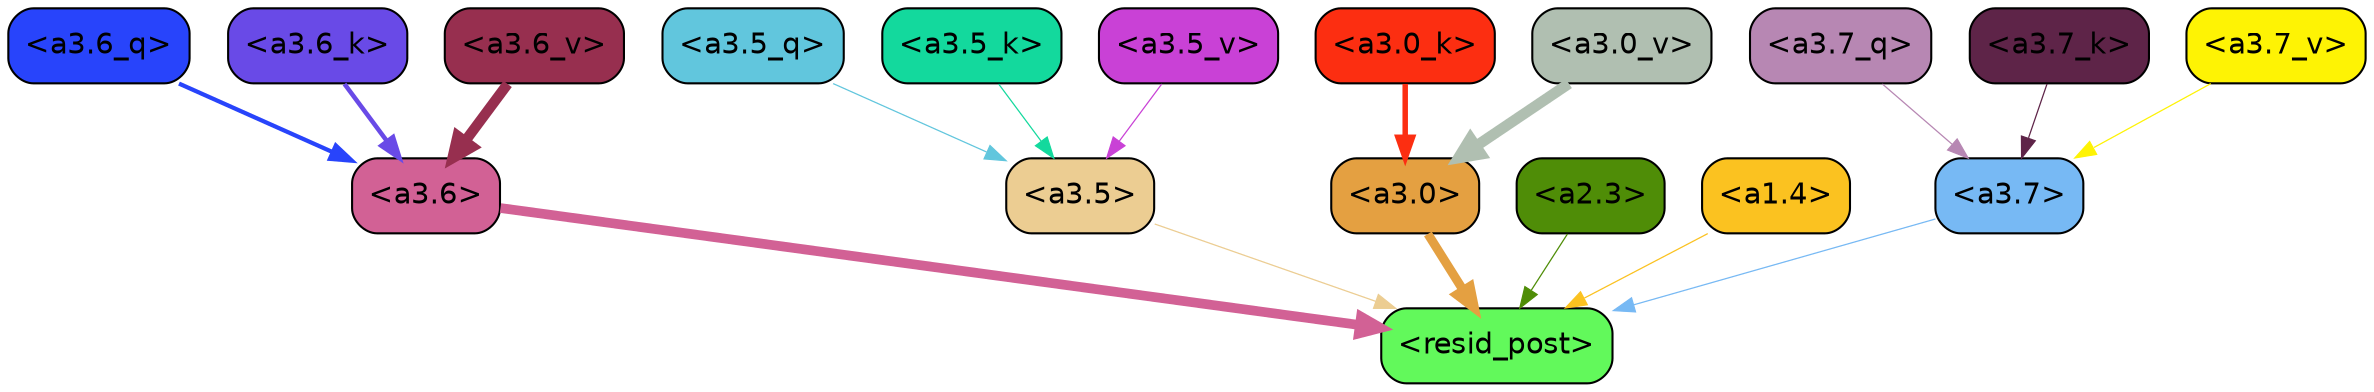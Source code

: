 strict digraph "" {
	graph [bgcolor=transparent,
		layout=dot,
		overlap=false,
		splines=true
	];
	"<a3.7>"	[color=black,
		fillcolor="#77b9f4",
		fontname=Helvetica,
		shape=box,
		style="filled, rounded"];
	"<resid_post>"	[color=black,
		fillcolor="#62f95b",
		fontname=Helvetica,
		shape=box,
		style="filled, rounded"];
	"<a3.7>" -> "<resid_post>"	[color="#77b9f4",
		penwidth=0.6];
	"<a3.6>"	[color=black,
		fillcolor="#d26195",
		fontname=Helvetica,
		shape=box,
		style="filled, rounded"];
	"<a3.6>" -> "<resid_post>"	[color="#d26195",
		penwidth=4.648244500160217];
	"<a3.5>"	[color=black,
		fillcolor="#eccd92",
		fontname=Helvetica,
		shape=box,
		style="filled, rounded"];
	"<a3.5>" -> "<resid_post>"	[color="#eccd92",
		penwidth=0.6];
	"<a3.0>"	[color=black,
		fillcolor="#e4a041",
		fontname=Helvetica,
		shape=box,
		style="filled, rounded"];
	"<a3.0>" -> "<resid_post>"	[color="#e4a041",
		penwidth=4.3288813829422];
	"<a2.3>"	[color=black,
		fillcolor="#4f8d07",
		fontname=Helvetica,
		shape=box,
		style="filled, rounded"];
	"<a2.3>" -> "<resid_post>"	[color="#4f8d07",
		penwidth=0.6];
	"<a1.4>"	[color=black,
		fillcolor="#fbc220",
		fontname=Helvetica,
		shape=box,
		style="filled, rounded"];
	"<a1.4>" -> "<resid_post>"	[color="#fbc220",
		penwidth=0.6];
	"<a3.7_q>"	[color=black,
		fillcolor="#b787b3",
		fontname=Helvetica,
		shape=box,
		style="filled, rounded"];
	"<a3.7_q>" -> "<a3.7>"	[color="#b787b3",
		penwidth=0.6];
	"<a3.6_q>"	[color=black,
		fillcolor="#2844fb",
		fontname=Helvetica,
		shape=box,
		style="filled, rounded"];
	"<a3.6_q>" -> "<a3.6>"	[color="#2844fb",
		penwidth=2.03758105635643];
	"<a3.5_q>"	[color=black,
		fillcolor="#61c6dd",
		fontname=Helvetica,
		shape=box,
		style="filled, rounded"];
	"<a3.5_q>" -> "<a3.5>"	[color="#61c6dd",
		penwidth=0.6];
	"<a3.7_k>"	[color=black,
		fillcolor="#5e2448",
		fontname=Helvetica,
		shape=box,
		style="filled, rounded"];
	"<a3.7_k>" -> "<a3.7>"	[color="#5e2448",
		penwidth=0.6];
	"<a3.6_k>"	[color=black,
		fillcolor="#694ae7",
		fontname=Helvetica,
		shape=box,
		style="filled, rounded"];
	"<a3.6_k>" -> "<a3.6>"	[color="#694ae7",
		penwidth=2.174198240041733];
	"<a3.5_k>"	[color=black,
		fillcolor="#13d99d",
		fontname=Helvetica,
		shape=box,
		style="filled, rounded"];
	"<a3.5_k>" -> "<a3.5>"	[color="#13d99d",
		penwidth=0.6];
	"<a3.0_k>"	[color=black,
		fillcolor="#fc2e11",
		fontname=Helvetica,
		shape=box,
		style="filled, rounded"];
	"<a3.0_k>" -> "<a3.0>"	[color="#fc2e11",
		penwidth=2.6274144649505615];
	"<a3.7_v>"	[color=black,
		fillcolor="#fef304",
		fontname=Helvetica,
		shape=box,
		style="filled, rounded"];
	"<a3.7_v>" -> "<a3.7>"	[color="#fef304",
		penwidth=0.6];
	"<a3.6_v>"	[color=black,
		fillcolor="#972f4f",
		fontname=Helvetica,
		shape=box,
		style="filled, rounded"];
	"<a3.6_v>" -> "<a3.6>"	[color="#972f4f",
		penwidth=5.002329230308533];
	"<a3.5_v>"	[color=black,
		fillcolor="#c941d6",
		fontname=Helvetica,
		shape=box,
		style="filled, rounded"];
	"<a3.5_v>" -> "<a3.5>"	[color="#c941d6",
		penwidth=0.6];
	"<a3.0_v>"	[color=black,
		fillcolor="#b0bfb1",
		fontname=Helvetica,
		shape=box,
		style="filled, rounded"];
	"<a3.0_v>" -> "<a3.0>"	[color="#b0bfb1",
		penwidth=5.188832879066467];
}
